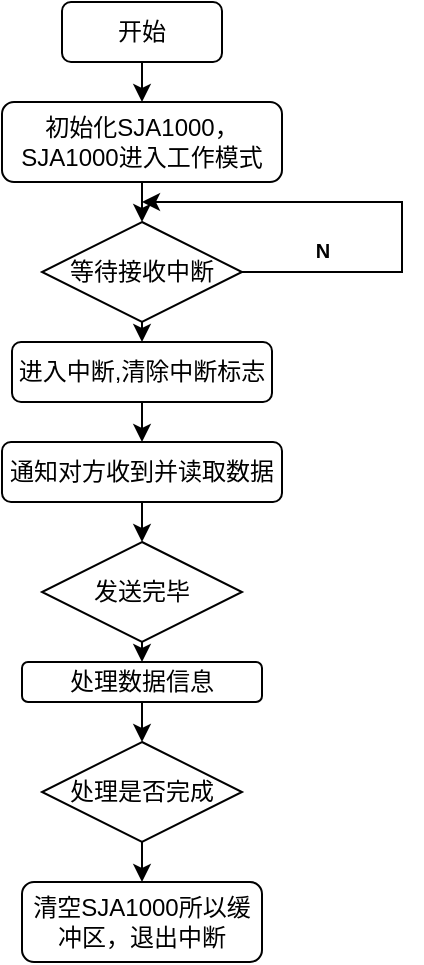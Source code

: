 <mxfile version="16.0.3" type="github">
  <diagram id="U7Sh4XI4_lEwecZKL2b0" name="Page-1">
    <mxGraphModel dx="893" dy="437" grid="1" gridSize="10" guides="1" tooltips="1" connect="1" arrows="1" fold="1" page="1" pageScale="1" pageWidth="1169" pageHeight="1654" math="0" shadow="0">
      <root>
        <mxCell id="0" />
        <mxCell id="1" parent="0" />
        <mxCell id="BK2ERTcbWxdd33MLj58m-12" style="edgeStyle=orthogonalEdgeStyle;rounded=0;orthogonalLoop=1;jettySize=auto;html=1;exitX=0.5;exitY=1;exitDx=0;exitDy=0;entryX=0.5;entryY=0;entryDx=0;entryDy=0;" edge="1" parent="1" source="BK2ERTcbWxdd33MLj58m-1" target="BK2ERTcbWxdd33MLj58m-2">
          <mxGeometry relative="1" as="geometry" />
        </mxCell>
        <mxCell id="BK2ERTcbWxdd33MLj58m-1" value="开始" style="rounded=1;whiteSpace=wrap;html=1;" vertex="1" parent="1">
          <mxGeometry x="110" y="30" width="80" height="30" as="geometry" />
        </mxCell>
        <mxCell id="BK2ERTcbWxdd33MLj58m-13" style="edgeStyle=orthogonalEdgeStyle;rounded=0;orthogonalLoop=1;jettySize=auto;html=1;exitX=0.5;exitY=1;exitDx=0;exitDy=0;entryX=0.5;entryY=0;entryDx=0;entryDy=0;" edge="1" parent="1" source="BK2ERTcbWxdd33MLj58m-2" target="BK2ERTcbWxdd33MLj58m-3">
          <mxGeometry relative="1" as="geometry" />
        </mxCell>
        <mxCell id="BK2ERTcbWxdd33MLj58m-2" value="初始化SJA1000，SJA1000进入工作模式" style="rounded=1;whiteSpace=wrap;html=1;" vertex="1" parent="1">
          <mxGeometry x="80" y="80" width="140" height="40" as="geometry" />
        </mxCell>
        <mxCell id="BK2ERTcbWxdd33MLj58m-14" style="edgeStyle=orthogonalEdgeStyle;rounded=0;orthogonalLoop=1;jettySize=auto;html=1;exitX=0.5;exitY=1;exitDx=0;exitDy=0;entryX=0.5;entryY=0;entryDx=0;entryDy=0;" edge="1" parent="1" source="BK2ERTcbWxdd33MLj58m-3" target="BK2ERTcbWxdd33MLj58m-4">
          <mxGeometry relative="1" as="geometry" />
        </mxCell>
        <mxCell id="BK2ERTcbWxdd33MLj58m-20" style="edgeStyle=orthogonalEdgeStyle;rounded=0;orthogonalLoop=1;jettySize=auto;html=1;exitX=1;exitY=0.5;exitDx=0;exitDy=0;" edge="1" parent="1" source="BK2ERTcbWxdd33MLj58m-3">
          <mxGeometry relative="1" as="geometry">
            <mxPoint x="150" y="130" as="targetPoint" />
            <Array as="points">
              <mxPoint x="280" y="165" />
              <mxPoint x="280" y="130" />
            </Array>
          </mxGeometry>
        </mxCell>
        <mxCell id="BK2ERTcbWxdd33MLj58m-3" value="等待接收中断" style="rhombus;whiteSpace=wrap;html=1;" vertex="1" parent="1">
          <mxGeometry x="100" y="140" width="100" height="50" as="geometry" />
        </mxCell>
        <mxCell id="BK2ERTcbWxdd33MLj58m-15" style="edgeStyle=orthogonalEdgeStyle;rounded=0;orthogonalLoop=1;jettySize=auto;html=1;exitX=0.5;exitY=1;exitDx=0;exitDy=0;entryX=0.5;entryY=0;entryDx=0;entryDy=0;" edge="1" parent="1" source="BK2ERTcbWxdd33MLj58m-4" target="BK2ERTcbWxdd33MLj58m-5">
          <mxGeometry relative="1" as="geometry" />
        </mxCell>
        <mxCell id="BK2ERTcbWxdd33MLj58m-4" value="进入中断,清除中断标志" style="rounded=1;whiteSpace=wrap;html=1;" vertex="1" parent="1">
          <mxGeometry x="85" y="200" width="130" height="30" as="geometry" />
        </mxCell>
        <mxCell id="BK2ERTcbWxdd33MLj58m-16" style="edgeStyle=orthogonalEdgeStyle;rounded=0;orthogonalLoop=1;jettySize=auto;html=1;exitX=0.5;exitY=1;exitDx=0;exitDy=0;entryX=0.5;entryY=0;entryDx=0;entryDy=0;" edge="1" parent="1" source="BK2ERTcbWxdd33MLj58m-5" target="BK2ERTcbWxdd33MLj58m-6">
          <mxGeometry relative="1" as="geometry" />
        </mxCell>
        <mxCell id="BK2ERTcbWxdd33MLj58m-5" value="通知对方收到并读取数据" style="rounded=1;whiteSpace=wrap;html=1;" vertex="1" parent="1">
          <mxGeometry x="80" y="250" width="140" height="30" as="geometry" />
        </mxCell>
        <mxCell id="BK2ERTcbWxdd33MLj58m-17" style="edgeStyle=orthogonalEdgeStyle;rounded=0;orthogonalLoop=1;jettySize=auto;html=1;exitX=0.5;exitY=1;exitDx=0;exitDy=0;entryX=0.5;entryY=0;entryDx=0;entryDy=0;" edge="1" parent="1" source="BK2ERTcbWxdd33MLj58m-6" target="BK2ERTcbWxdd33MLj58m-7">
          <mxGeometry relative="1" as="geometry" />
        </mxCell>
        <mxCell id="BK2ERTcbWxdd33MLj58m-6" value="发送完毕" style="rhombus;whiteSpace=wrap;html=1;" vertex="1" parent="1">
          <mxGeometry x="100" y="300" width="100" height="50" as="geometry" />
        </mxCell>
        <mxCell id="BK2ERTcbWxdd33MLj58m-18" style="edgeStyle=orthogonalEdgeStyle;rounded=0;orthogonalLoop=1;jettySize=auto;html=1;exitX=0.5;exitY=1;exitDx=0;exitDy=0;entryX=0.5;entryY=0;entryDx=0;entryDy=0;" edge="1" parent="1" source="BK2ERTcbWxdd33MLj58m-7" target="BK2ERTcbWxdd33MLj58m-10">
          <mxGeometry relative="1" as="geometry" />
        </mxCell>
        <mxCell id="BK2ERTcbWxdd33MLj58m-7" value="处理数据信息" style="rounded=1;whiteSpace=wrap;html=1;" vertex="1" parent="1">
          <mxGeometry x="90" y="360" width="120" height="20" as="geometry" />
        </mxCell>
        <mxCell id="BK2ERTcbWxdd33MLj58m-19" style="edgeStyle=orthogonalEdgeStyle;rounded=0;orthogonalLoop=1;jettySize=auto;html=1;exitX=0.5;exitY=1;exitDx=0;exitDy=0;entryX=0.5;entryY=0;entryDx=0;entryDy=0;" edge="1" parent="1" source="BK2ERTcbWxdd33MLj58m-10" target="BK2ERTcbWxdd33MLj58m-11">
          <mxGeometry relative="1" as="geometry" />
        </mxCell>
        <mxCell id="BK2ERTcbWxdd33MLj58m-10" value="处理是否完成" style="rhombus;whiteSpace=wrap;html=1;" vertex="1" parent="1">
          <mxGeometry x="100" y="400" width="100" height="50" as="geometry" />
        </mxCell>
        <mxCell id="BK2ERTcbWxdd33MLj58m-11" value="清空SJA1000所以缓冲区，退出中断" style="rounded=1;whiteSpace=wrap;html=1;" vertex="1" parent="1">
          <mxGeometry x="90" y="470" width="120" height="40" as="geometry" />
        </mxCell>
        <mxCell id="BK2ERTcbWxdd33MLj58m-21" value="&lt;font style=&quot;font-size: 10px&quot;&gt;N&lt;/font&gt;" style="text;strokeColor=none;fillColor=none;html=1;fontSize=24;fontStyle=1;verticalAlign=middle;align=center;" vertex="1" parent="1">
          <mxGeometry x="190" y="130" width="100" height="40" as="geometry" />
        </mxCell>
      </root>
    </mxGraphModel>
  </diagram>
</mxfile>
